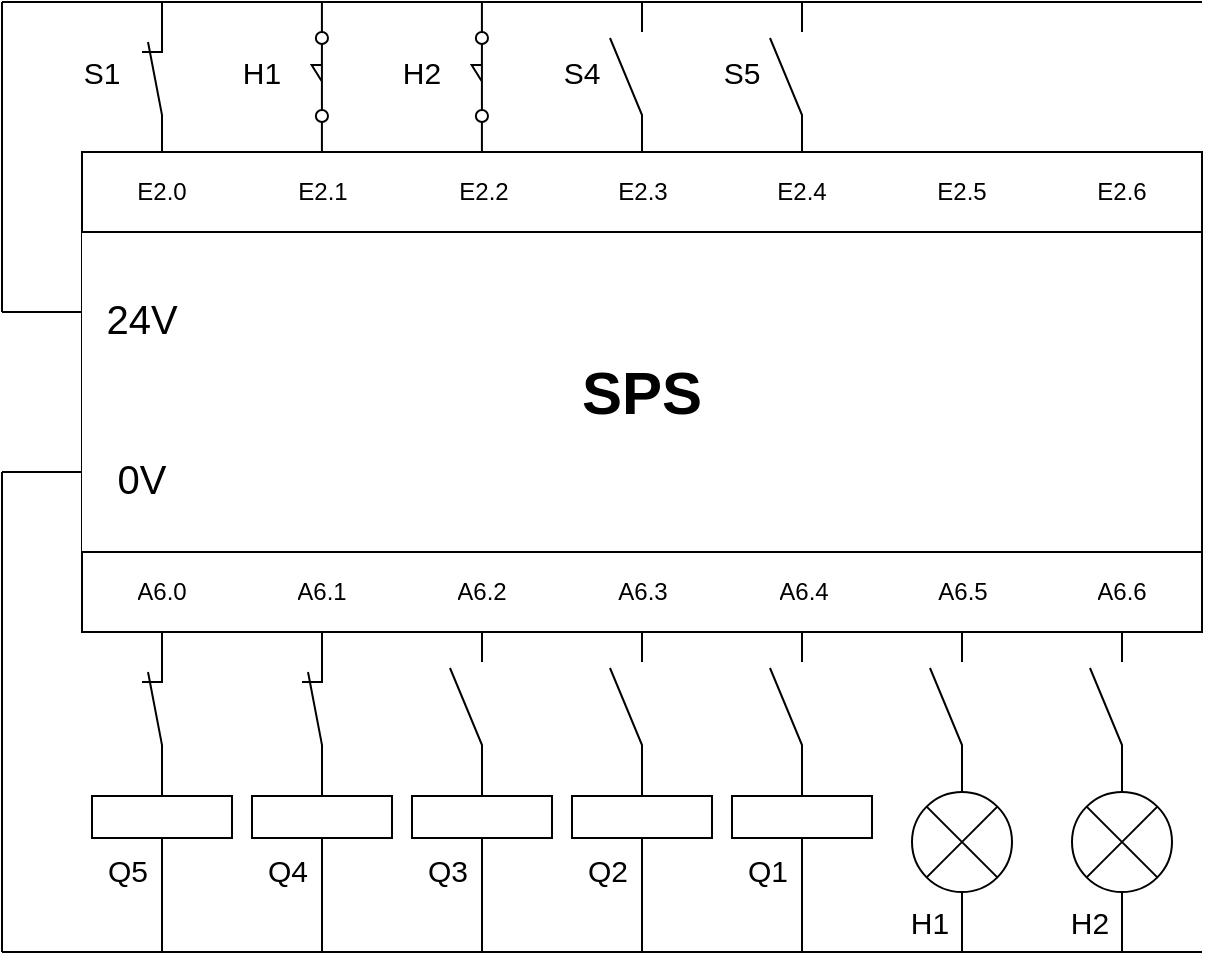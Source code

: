 <mxfile version="20.0.1" type="embed"><diagram name="Page-1" id="7e0a89b8-554c-2b80-1dc8-d5c74ca68de4"><mxGraphModel dx="285" dy="291" grid="1" gridSize="10" guides="1" tooltips="1" connect="1" arrows="1" fold="1" page="1" pageScale="1" pageWidth="1100" pageHeight="850" background="none" math="0" shadow="0"><root><mxCell id="0"/><mxCell id="1" parent="0"/><mxCell id="2" value="&lt;b&gt;&lt;font style=&quot;font-size: 30px;&quot;&gt;SPS&lt;/font&gt;&lt;/b&gt;" style="rounded=0;whiteSpace=wrap;html=1;" vertex="1" parent="1"><mxGeometry x="120" y="160" width="560" height="240" as="geometry"/></mxCell><mxCell id="42" value="" style="shape=table;html=1;whiteSpace=wrap;startSize=0;container=1;collapsible=0;childLayout=tableLayout;columnLines=0;rowLines=0;fontSize=30;" vertex="1" parent="1"><mxGeometry x="120" y="160" width="560" height="40" as="geometry"/></mxCell><mxCell id="43" value="" style="shape=tableRow;horizontal=0;startSize=0;swimlaneHead=0;swimlaneBody=0;top=0;left=0;bottom=0;right=0;collapsible=0;dropTarget=0;fillColor=none;points=[[0,0.5],[1,0.5]];portConstraint=eastwest;fontSize=30;" vertex="1" parent="42"><mxGeometry width="560" height="40" as="geometry"/></mxCell><mxCell id="44" value="E2.0" style="shape=partialRectangle;html=1;whiteSpace=wrap;connectable=0;fillColor=none;top=0;left=0;bottom=0;right=0;overflow=hidden;fontSize=12;" vertex="1" parent="43"><mxGeometry width="80" height="40" as="geometry"><mxRectangle width="80" height="40" as="alternateBounds"/></mxGeometry></mxCell><mxCell id="45" value="E2.1" style="shape=partialRectangle;html=1;whiteSpace=wrap;connectable=0;fillColor=none;top=0;left=0;bottom=0;right=0;overflow=hidden;fontSize=12;" vertex="1" parent="43"><mxGeometry x="80" width="81" height="40" as="geometry"><mxRectangle width="81" height="40" as="alternateBounds"/></mxGeometry></mxCell><mxCell id="46" value="E2.2" style="shape=partialRectangle;html=1;whiteSpace=wrap;connectable=0;fillColor=none;top=0;left=0;bottom=0;right=0;overflow=hidden;fontSize=12;" vertex="1" parent="43"><mxGeometry x="161" width="80" height="40" as="geometry"><mxRectangle width="80" height="40" as="alternateBounds"/></mxGeometry></mxCell><mxCell id="59" value="E2.3" style="shape=partialRectangle;html=1;whiteSpace=wrap;connectable=0;fillColor=none;top=0;left=0;bottom=0;right=0;overflow=hidden;fontSize=12;" vertex="1" parent="43"><mxGeometry x="241" width="79" height="40" as="geometry"><mxRectangle width="79" height="40" as="alternateBounds"/></mxGeometry></mxCell><mxCell id="58" value="E2.4" style="shape=partialRectangle;html=1;whiteSpace=wrap;connectable=0;fillColor=none;top=0;left=0;bottom=0;right=0;overflow=hidden;fontSize=12;" vertex="1" parent="43"><mxGeometry x="320" width="80" height="40" as="geometry"><mxRectangle width="80" height="40" as="alternateBounds"/></mxGeometry></mxCell><mxCell id="57" value="E2.5" style="shape=partialRectangle;html=1;whiteSpace=wrap;connectable=0;fillColor=none;top=0;left=0;bottom=0;right=0;overflow=hidden;fontSize=12;" vertex="1" parent="43"><mxGeometry x="400" width="80" height="40" as="geometry"><mxRectangle width="80" height="40" as="alternateBounds"/></mxGeometry></mxCell><mxCell id="56" value="E2.6" style="shape=partialRectangle;html=1;whiteSpace=wrap;connectable=0;fillColor=none;top=0;left=0;bottom=0;right=0;overflow=hidden;fontSize=12;" vertex="1" parent="43"><mxGeometry x="480" width="80" height="40" as="geometry"><mxRectangle width="80" height="40" as="alternateBounds"/></mxGeometry></mxCell><mxCell id="60" value="" style="shape=table;html=1;whiteSpace=wrap;startSize=0;container=1;collapsible=0;childLayout=tableLayout;columnLines=0;rowLines=0;fontSize=30;" vertex="1" parent="1"><mxGeometry x="120" y="360" width="560" height="40" as="geometry"/></mxCell><mxCell id="61" value="" style="shape=tableRow;horizontal=0;startSize=0;swimlaneHead=0;swimlaneBody=0;top=0;left=0;bottom=0;right=0;collapsible=0;dropTarget=0;fillColor=none;points=[[0,0.5],[1,0.5]];portConstraint=eastwest;fontSize=30;" vertex="1" parent="60"><mxGeometry width="560" height="40" as="geometry"/></mxCell><mxCell id="62" value="A6.0" style="shape=partialRectangle;html=1;whiteSpace=wrap;connectable=0;fillColor=none;top=0;left=0;bottom=0;right=0;overflow=hidden;fontSize=12;" vertex="1" parent="61"><mxGeometry width="80" height="40" as="geometry"><mxRectangle width="80" height="40" as="alternateBounds"/></mxGeometry></mxCell><mxCell id="63" value="A6.1" style="shape=partialRectangle;html=1;whiteSpace=wrap;connectable=0;fillColor=none;top=0;left=0;bottom=0;right=0;overflow=hidden;fontSize=12;" vertex="1" parent="61"><mxGeometry x="80" width="80" height="40" as="geometry"><mxRectangle width="80" height="40" as="alternateBounds"/></mxGeometry></mxCell><mxCell id="64" value="A6.2" style="shape=partialRectangle;html=1;whiteSpace=wrap;connectable=0;fillColor=none;top=0;left=0;bottom=0;right=0;overflow=hidden;fontSize=12;" vertex="1" parent="61"><mxGeometry x="160" width="80" height="40" as="geometry"><mxRectangle width="80" height="40" as="alternateBounds"/></mxGeometry></mxCell><mxCell id="65" value="A6.3" style="shape=partialRectangle;html=1;whiteSpace=wrap;connectable=0;fillColor=none;top=0;left=0;bottom=0;right=0;overflow=hidden;fontSize=12;" vertex="1" parent="61"><mxGeometry x="240" width="81" height="40" as="geometry"><mxRectangle width="81" height="40" as="alternateBounds"/></mxGeometry></mxCell><mxCell id="66" value="A6.4" style="shape=partialRectangle;html=1;whiteSpace=wrap;connectable=0;fillColor=none;top=0;left=0;bottom=0;right=0;overflow=hidden;fontSize=12;" vertex="1" parent="61"><mxGeometry x="321" width="80" height="40" as="geometry"><mxRectangle width="80" height="40" as="alternateBounds"/></mxGeometry></mxCell><mxCell id="67" value="A6.5" style="shape=partialRectangle;html=1;whiteSpace=wrap;connectable=0;fillColor=none;top=0;left=0;bottom=0;right=0;overflow=hidden;fontSize=12;" vertex="1" parent="61"><mxGeometry x="401" width="79" height="40" as="geometry"><mxRectangle width="79" height="40" as="alternateBounds"/></mxGeometry></mxCell><mxCell id="68" value="A6.6" style="shape=partialRectangle;html=1;whiteSpace=wrap;connectable=0;fillColor=none;top=0;left=0;bottom=0;right=0;overflow=hidden;fontSize=12;" vertex="1" parent="61"><mxGeometry x="480" width="80" height="40" as="geometry"><mxRectangle width="80" height="40" as="alternateBounds"/></mxGeometry></mxCell><mxCell id="93" value="" style="shape=table;html=1;whiteSpace=wrap;startSize=0;container=1;collapsible=0;childLayout=tableLayout;fontSize=18;rowLines=0;columnLines=0;left=0;bottom=1;right=0;top=1;" vertex="1" parent="1"><mxGeometry x="120" y="200" width="60" height="160" as="geometry"/></mxCell><mxCell id="94" value="" style="shape=tableRow;horizontal=0;startSize=0;swimlaneHead=0;swimlaneBody=0;top=0;left=0;bottom=0;right=0;collapsible=0;dropTarget=0;fillColor=none;points=[[0,0.5],[1,0.5]];portConstraint=eastwest;fontSize=30;" vertex="1" parent="93"><mxGeometry width="60" height="80" as="geometry"/></mxCell><mxCell id="95" value="&lt;font style=&quot;font-size: 20px;&quot;&gt;24V&lt;/font&gt;" style="shape=partialRectangle;html=1;whiteSpace=wrap;connectable=0;fillColor=none;top=0;left=0;bottom=0;right=0;overflow=hidden;fontSize=30;" vertex="1" parent="94"><mxGeometry width="60" height="80" as="geometry"><mxRectangle width="60" height="80" as="alternateBounds"/></mxGeometry></mxCell><mxCell id="98" value="" style="shape=tableRow;horizontal=0;startSize=0;swimlaneHead=0;swimlaneBody=0;top=0;left=0;bottom=0;right=0;collapsible=0;dropTarget=0;fillColor=none;points=[[0,0.5],[1,0.5]];portConstraint=eastwest;fontSize=30;" vertex="1" parent="93"><mxGeometry y="80" width="60" height="80" as="geometry"/></mxCell><mxCell id="99" value="&lt;font style=&quot;font-size: 20px;&quot;&gt;0V&lt;/font&gt;" style="shape=partialRectangle;html=1;whiteSpace=wrap;connectable=0;fillColor=none;top=0;left=0;bottom=0;right=0;overflow=hidden;fontSize=30;" vertex="1" parent="98"><mxGeometry width="60" height="80" as="geometry"><mxRectangle width="60" height="80" as="alternateBounds"/></mxGeometry></mxCell><mxCell id="106" value="" style="pointerEvents=1;verticalLabelPosition=bottom;shadow=0;dashed=0;align=center;html=1;verticalAlign=top;shape=mxgraph.electrical.electro-mechanical.break_contact;fontSize=20;direction=north;" vertex="1" parent="1"><mxGeometry x="150" y="400" width="10" height="75" as="geometry"/></mxCell><mxCell id="107" value="" style="pointerEvents=1;verticalLabelPosition=bottom;shadow=0;dashed=0;align=center;html=1;verticalAlign=top;shape=mxgraph.electrical.electro-mechanical.make_contact;fontSize=20;direction=north;" vertex="1" parent="1"><mxGeometry x="304" y="400" width="16" height="75" as="geometry"/></mxCell><mxCell id="108" value="" style="pointerEvents=1;verticalLabelPosition=bottom;shadow=0;dashed=0;align=center;html=1;verticalAlign=top;shape=mxgraph.electrical.electro-mechanical.break_contact;fontSize=20;direction=north;" vertex="1" parent="1"><mxGeometry x="230" y="400" width="10" height="75" as="geometry"/></mxCell><mxCell id="109" value="" style="pointerEvents=1;verticalLabelPosition=bottom;shadow=0;dashed=0;align=center;html=1;verticalAlign=top;shape=mxgraph.electrical.electro-mechanical.break_contact;fontSize=20;direction=north;" vertex="1" parent="1"><mxGeometry x="150" y="85" width="10" height="75" as="geometry"/></mxCell><mxCell id="110" value="" style="pointerEvents=1;verticalLabelPosition=bottom;shadow=0;dashed=0;align=center;html=1;verticalAlign=top;shape=mxgraph.electrical.electro-mechanical.make_contact;fontSize=20;direction=north;" vertex="1" parent="1"><mxGeometry x="384" y="400" width="16" height="75" as="geometry"/></mxCell><mxCell id="111" value="" style="pointerEvents=1;verticalLabelPosition=bottom;shadow=0;dashed=0;align=center;html=1;verticalAlign=top;shape=mxgraph.electrical.electro-mechanical.make_contact;fontSize=20;direction=north;" vertex="1" parent="1"><mxGeometry x="464" y="400" width="16" height="75" as="geometry"/></mxCell><mxCell id="112" value="" style="pointerEvents=1;verticalLabelPosition=bottom;shadow=0;dashed=0;align=center;html=1;verticalAlign=top;shape=mxgraph.electrical.electro-mechanical.make_contact;fontSize=20;direction=north;" vertex="1" parent="1"><mxGeometry x="544" y="400" width="16" height="75" as="geometry"/></mxCell><mxCell id="113" value="" style="pointerEvents=1;verticalLabelPosition=bottom;shadow=0;dashed=0;align=center;html=1;verticalAlign=top;shape=mxgraph.electrical.electro-mechanical.make_contact;fontSize=20;direction=north;" vertex="1" parent="1"><mxGeometry x="624" y="400" width="16" height="75" as="geometry"/></mxCell><mxCell id="114" value="" style="pointerEvents=1;verticalLabelPosition=bottom;shadow=0;dashed=0;align=center;html=1;verticalAlign=top;shape=mxgraph.electrical.electro-mechanical.limitSwitch2;elSwitchState=on;fontSize=20;direction=north;" vertex="1" parent="1"><mxGeometry x="304" y="85" width="19" height="75" as="geometry"/></mxCell><mxCell id="116" value="" style="pointerEvents=1;verticalLabelPosition=bottom;shadow=0;dashed=0;align=center;html=1;verticalAlign=top;shape=mxgraph.electrical.electro-mechanical.limitSwitch2;elSwitchState=on;fontSize=20;direction=north;" vertex="1" parent="1"><mxGeometry x="224" y="85" width="19" height="75" as="geometry"/></mxCell><mxCell id="117" value="" style="pointerEvents=1;verticalLabelPosition=bottom;shadow=0;dashed=0;align=center;html=1;verticalAlign=top;shape=mxgraph.electrical.electro-mechanical.make_contact;fontSize=20;direction=north;" vertex="1" parent="1"><mxGeometry x="384" y="85" width="16" height="75" as="geometry"/></mxCell><mxCell id="118" value="" style="pointerEvents=1;verticalLabelPosition=bottom;shadow=0;dashed=0;align=center;html=1;verticalAlign=top;shape=mxgraph.electrical.electro-mechanical.make_contact;fontSize=20;direction=north;" vertex="1" parent="1"><mxGeometry x="464" y="85" width="16" height="75" as="geometry"/></mxCell><mxCell id="119" value="" style="pointerEvents=1;verticalLabelPosition=bottom;shadow=0;dashed=0;align=center;html=1;verticalAlign=top;shape=mxgraph.electrical.miscellaneous.light_bulb;fontSize=20;direction=south;" vertex="1" parent="1"><mxGeometry x="535" y="475" width="50" height="60" as="geometry"/></mxCell><mxCell id="120" value="" style="pointerEvents=1;verticalLabelPosition=bottom;shadow=0;dashed=0;align=center;html=1;verticalAlign=top;shape=mxgraph.electrical.miscellaneous.light_bulb;fontSize=20;direction=south;" vertex="1" parent="1"><mxGeometry x="615" y="475" width="50" height="60" as="geometry"/></mxCell><mxCell id="121" value="" style="pointerEvents=1;verticalLabelPosition=bottom;shadow=0;dashed=0;align=center;html=1;verticalAlign=top;shape=mxgraph.electrical.electro-mechanical.relay_coil;fontSize=20;" vertex="1" parent="1"><mxGeometry x="125" y="475" width="70" height="35" as="geometry"/></mxCell><mxCell id="122" value="" style="pointerEvents=1;verticalLabelPosition=bottom;shadow=0;dashed=0;align=center;html=1;verticalAlign=top;shape=mxgraph.electrical.electro-mechanical.relay_coil;fontSize=20;" vertex="1" parent="1"><mxGeometry x="205" y="475" width="70" height="35" as="geometry"/></mxCell><mxCell id="123" value="" style="pointerEvents=1;verticalLabelPosition=bottom;shadow=0;dashed=0;align=center;html=1;verticalAlign=top;shape=mxgraph.electrical.electro-mechanical.relay_coil;fontSize=20;" vertex="1" parent="1"><mxGeometry x="285" y="475" width="70" height="35" as="geometry"/></mxCell><mxCell id="124" value="" style="pointerEvents=1;verticalLabelPosition=bottom;shadow=0;dashed=0;align=center;html=1;verticalAlign=top;shape=mxgraph.electrical.electro-mechanical.relay_coil;fontSize=20;" vertex="1" parent="1"><mxGeometry x="365" y="475" width="70" height="35" as="geometry"/></mxCell><mxCell id="125" value="" style="pointerEvents=1;verticalLabelPosition=bottom;shadow=0;dashed=0;align=center;html=1;verticalAlign=top;shape=mxgraph.electrical.electro-mechanical.relay_coil;fontSize=20;" vertex="1" parent="1"><mxGeometry x="445" y="475" width="70" height="35" as="geometry"/></mxCell><mxCell id="127" value="" style="endArrow=none;html=1;rounded=0;fontSize=20;" edge="1" parent="1"><mxGeometry width="50" height="50" relative="1" as="geometry"><mxPoint x="80" y="560" as="sourcePoint"/><mxPoint x="680" y="560" as="targetPoint"/></mxGeometry></mxCell><mxCell id="128" value="" style="endArrow=none;html=1;rounded=0;fontSize=20;" edge="1" parent="1"><mxGeometry width="50" height="50" relative="1" as="geometry"><mxPoint x="80" y="85" as="sourcePoint"/><mxPoint x="680.0" y="85" as="targetPoint"/></mxGeometry></mxCell><mxCell id="129" value="" style="endArrow=none;html=1;rounded=0;fontSize=20;entryX=0;entryY=0.5;entryDx=0;entryDy=0;" edge="1" parent="1" target="94"><mxGeometry width="50" height="50" relative="1" as="geometry"><mxPoint x="80" y="240" as="sourcePoint"/><mxPoint x="90" y="240" as="targetPoint"/></mxGeometry></mxCell><mxCell id="130" value="" style="endArrow=none;html=1;rounded=0;fontSize=20;entryX=0;entryY=0.5;entryDx=0;entryDy=0;" edge="1" parent="1" target="98"><mxGeometry width="50" height="50" relative="1" as="geometry"><mxPoint x="80" y="320" as="sourcePoint"/><mxPoint x="130" y="250" as="targetPoint"/></mxGeometry></mxCell><mxCell id="132" value="" style="endArrow=none;html=1;rounded=0;fontSize=20;" edge="1" parent="1"><mxGeometry width="50" height="50" relative="1" as="geometry"><mxPoint x="80" y="560" as="sourcePoint"/><mxPoint x="80" y="320" as="targetPoint"/></mxGeometry></mxCell><mxCell id="133" value="" style="endArrow=none;html=1;rounded=0;fontSize=20;" edge="1" parent="1"><mxGeometry width="50" height="50" relative="1" as="geometry"><mxPoint x="80" y="240" as="sourcePoint"/><mxPoint x="80" y="85" as="targetPoint"/></mxGeometry></mxCell><mxCell id="134" value="" style="endArrow=none;html=1;rounded=0;fontSize=20;entryX=0.5;entryY=1;entryDx=0;entryDy=0;entryPerimeter=0;" edge="1" parent="1" target="121"><mxGeometry width="50" height="50" relative="1" as="geometry"><mxPoint x="160" y="560" as="sourcePoint"/><mxPoint x="180" y="520" as="targetPoint"/></mxGeometry></mxCell><mxCell id="135" value="" style="endArrow=none;html=1;rounded=0;fontSize=20;entryX=0.5;entryY=1;entryDx=0;entryDy=0;entryPerimeter=0;" edge="1" parent="1"><mxGeometry width="50" height="50" relative="1" as="geometry"><mxPoint x="240" y="560" as="sourcePoint"/><mxPoint x="240" y="510" as="targetPoint"/></mxGeometry></mxCell><mxCell id="136" value="" style="endArrow=none;html=1;rounded=0;fontSize=20;entryX=0.5;entryY=1;entryDx=0;entryDy=0;entryPerimeter=0;" edge="1" parent="1"><mxGeometry width="50" height="50" relative="1" as="geometry"><mxPoint x="320" y="560" as="sourcePoint"/><mxPoint x="320" y="510" as="targetPoint"/></mxGeometry></mxCell><mxCell id="137" value="" style="endArrow=none;html=1;rounded=0;fontSize=20;entryX=0.5;entryY=1;entryDx=0;entryDy=0;entryPerimeter=0;" edge="1" parent="1"><mxGeometry width="50" height="50" relative="1" as="geometry"><mxPoint x="400" y="560" as="sourcePoint"/><mxPoint x="400" y="510" as="targetPoint"/></mxGeometry></mxCell><mxCell id="138" value="" style="endArrow=none;html=1;rounded=0;fontSize=20;entryX=0.5;entryY=1;entryDx=0;entryDy=0;entryPerimeter=0;" edge="1" parent="1"><mxGeometry width="50" height="50" relative="1" as="geometry"><mxPoint x="480" y="560" as="sourcePoint"/><mxPoint x="480" y="510" as="targetPoint"/></mxGeometry></mxCell><mxCell id="139" value="" style="endArrow=none;html=1;rounded=0;fontSize=20;entryX=1;entryY=0.5;entryDx=0;entryDy=0;entryPerimeter=0;" edge="1" parent="1" target="119"><mxGeometry width="50" height="50" relative="1" as="geometry"><mxPoint x="560" y="560" as="sourcePoint"/><mxPoint x="610" y="540" as="targetPoint"/></mxGeometry></mxCell><mxCell id="140" value="" style="endArrow=none;html=1;rounded=0;fontSize=20;entryX=1;entryY=0.5;entryDx=0;entryDy=0;entryPerimeter=0;" edge="1" parent="1" target="120"><mxGeometry width="50" height="50" relative="1" as="geometry"><mxPoint x="640" y="560" as="sourcePoint"/><mxPoint x="670" y="500" as="targetPoint"/></mxGeometry></mxCell><mxCell id="154" value="S1" style="text;html=1;strokeColor=none;fillColor=none;align=center;verticalAlign=middle;whiteSpace=wrap;rounded=0;fontSize=15;" vertex="1" parent="1"><mxGeometry x="100" y="104.5" width="60" height="30" as="geometry"/></mxCell><mxCell id="155" value="H1" style="text;html=1;strokeColor=none;fillColor=none;align=center;verticalAlign=middle;whiteSpace=wrap;rounded=0;fontSize=15;" vertex="1" parent="1"><mxGeometry x="180" y="104.5" width="60" height="30" as="geometry"/></mxCell><mxCell id="156" value="H2" style="text;html=1;strokeColor=none;fillColor=none;align=center;verticalAlign=middle;whiteSpace=wrap;rounded=0;fontSize=15;" vertex="1" parent="1"><mxGeometry x="260" y="104.5" width="60" height="30" as="geometry"/></mxCell><mxCell id="158" value="Q5" style="text;html=1;strokeColor=none;fillColor=none;align=center;verticalAlign=middle;whiteSpace=wrap;rounded=0;fontSize=15;" vertex="1" parent="1"><mxGeometry x="113" y="503.5" width="60" height="30" as="geometry"/></mxCell><mxCell id="159" value="Q4" style="text;html=1;strokeColor=none;fillColor=none;align=center;verticalAlign=middle;whiteSpace=wrap;rounded=0;fontSize=15;" vertex="1" parent="1"><mxGeometry x="193" y="503.5" width="60" height="30" as="geometry"/></mxCell><mxCell id="160" value="Q3" style="text;html=1;strokeColor=none;fillColor=none;align=center;verticalAlign=middle;whiteSpace=wrap;rounded=0;fontSize=15;" vertex="1" parent="1"><mxGeometry x="273" y="503.5" width="60" height="30" as="geometry"/></mxCell><mxCell id="161" value="Q2" style="text;html=1;strokeColor=none;fillColor=none;align=center;verticalAlign=middle;whiteSpace=wrap;rounded=0;fontSize=15;" vertex="1" parent="1"><mxGeometry x="353" y="503.5" width="60" height="30" as="geometry"/></mxCell><mxCell id="162" value="Q1" style="text;html=1;strokeColor=none;fillColor=none;align=center;verticalAlign=middle;whiteSpace=wrap;rounded=0;fontSize=15;" vertex="1" parent="1"><mxGeometry x="433" y="503.5" width="60" height="30" as="geometry"/></mxCell><mxCell id="163" value="H1" style="text;html=1;strokeColor=none;fillColor=none;align=center;verticalAlign=middle;whiteSpace=wrap;rounded=0;fontSize=15;" vertex="1" parent="1"><mxGeometry x="514" y="530" width="60" height="30" as="geometry"/></mxCell><mxCell id="164" value="H2" style="text;html=1;strokeColor=none;fillColor=none;align=center;verticalAlign=middle;whiteSpace=wrap;rounded=0;fontSize=15;" vertex="1" parent="1"><mxGeometry x="594" y="530" width="60" height="30" as="geometry"/></mxCell><mxCell id="165" value="S5" style="text;html=1;strokeColor=none;fillColor=none;align=center;verticalAlign=middle;whiteSpace=wrap;rounded=0;fontSize=15;" vertex="1" parent="1"><mxGeometry x="420" y="104.5" width="60" height="30" as="geometry"/></mxCell><mxCell id="166" value="S4" style="text;html=1;strokeColor=none;fillColor=none;align=center;verticalAlign=middle;whiteSpace=wrap;rounded=0;fontSize=15;" vertex="1" parent="1"><mxGeometry x="340" y="104.5" width="60" height="30" as="geometry"/></mxCell></root></mxGraphModel></diagram></mxfile>